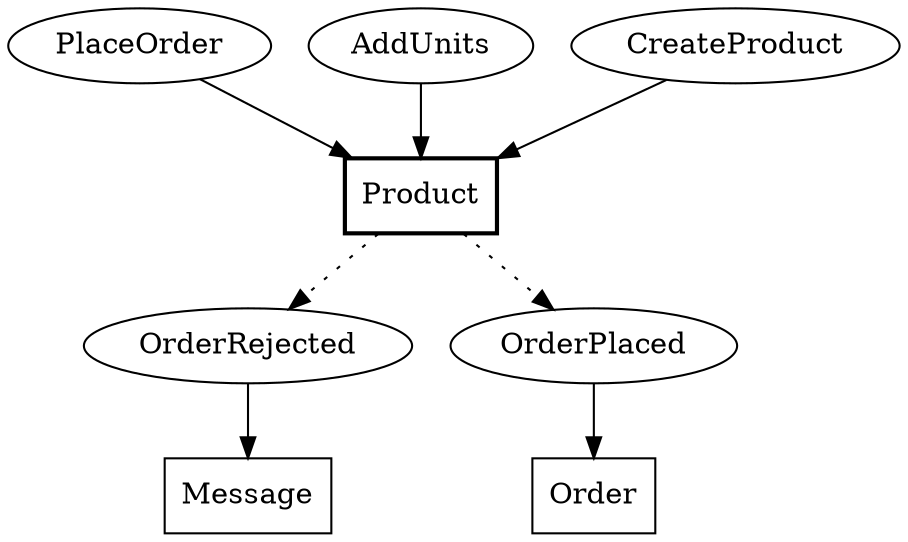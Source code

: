 digraph {
splines=spline;
"OrderRejected" -> "Message" [style=solid];
"PlaceOrder" -> "Product" [style=solid];
"AddUnits" -> "Product" [style=solid];
"CreateProduct" -> "Product" [style=solid];
"Product" -> "OrderPlaced" [style=dotted];
"Product" -> "OrderRejected" [style=dotted];
"OrderPlaced" -> "Order" [style=solid];
"Order"[shape=box];
"PlaceOrder"[shape=ellipse];
"Message"[shape=box];
"OrderRejected"[shape=ellipse];
"CreateProduct"[shape=ellipse];
"OrderPlaced"[shape=ellipse];
"Product"[shape=box,style=bold];
"AddUnits"[shape=ellipse];
}
